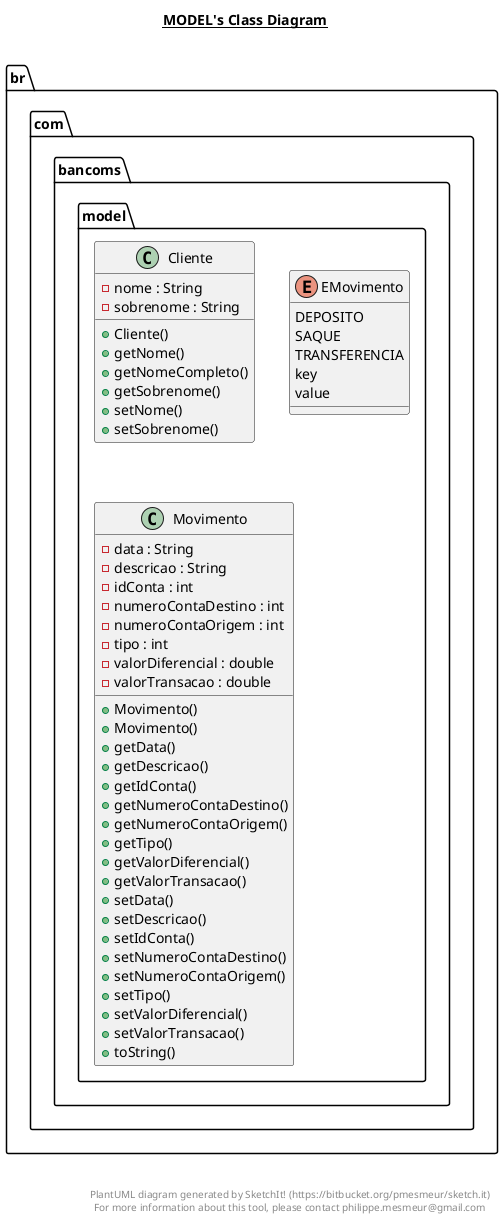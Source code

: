 @startuml

title __MODEL's Class Diagram__\n

  namespace br.com.bancoms.model {
    class br.com.bancoms.model.Cliente {
        - nome : String
        - sobrenome : String
        + Cliente()
        + getNome()
        + getNomeCompleto()
        + getSobrenome()
        + setNome()
        + setSobrenome()
    }
  }
  

  namespace br.com.bancoms.model {
    enum EMovimento {
      DEPOSITO
      SAQUE
      TRANSFERENCIA
      key
      value
    }
  }
  

  namespace br.com.bancoms.model {
    class br.com.bancoms.model.Movimento {
        - data : String
        - descricao : String
        - idConta : int
        - numeroContaDestino : int
        - numeroContaOrigem : int
        - tipo : int
        - valorDiferencial : double
        - valorTransacao : double
        + Movimento()
        + Movimento()
        + getData()
        + getDescricao()
        + getIdConta()
        + getNumeroContaDestino()
        + getNumeroContaOrigem()
        + getTipo()
        + getValorDiferencial()
        + getValorTransacao()
        + setData()
        + setDescricao()
        + setIdConta()
        + setNumeroContaDestino()
        + setNumeroContaOrigem()
        + setTipo()
        + setValorDiferencial()
        + setValorTransacao()
        + toString()
    }
  }
  



right footer


PlantUML diagram generated by SketchIt! (https://bitbucket.org/pmesmeur/sketch.it)
For more information about this tool, please contact philippe.mesmeur@gmail.com
endfooter

@enduml

